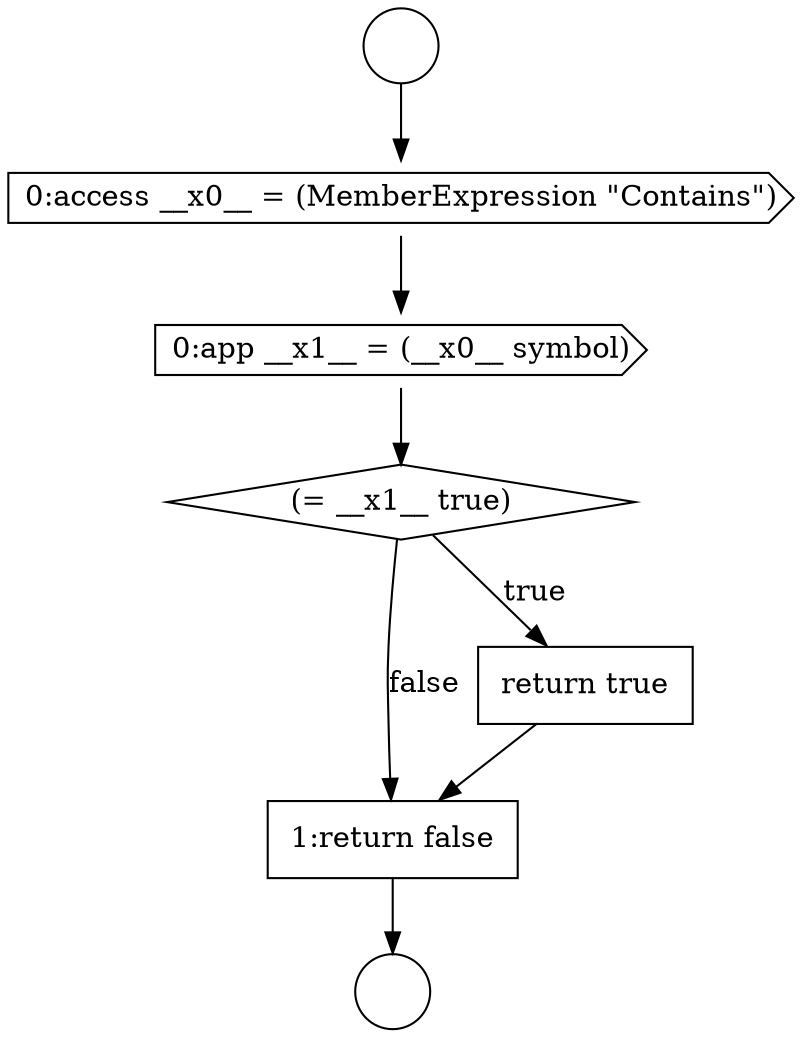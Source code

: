 digraph {
  node4368 [shape=none, margin=0, label=<<font color="black">
    <table border="0" cellborder="1" cellspacing="0" cellpadding="10">
      <tr><td align="left">1:return false</td></tr>
    </table>
  </font>> color="black" fillcolor="white" style=filled]
  node4364 [shape=cds, label=<<font color="black">0:access __x0__ = (MemberExpression &quot;Contains&quot;)</font>> color="black" fillcolor="white" style=filled]
  node4365 [shape=cds, label=<<font color="black">0:app __x1__ = (__x0__ symbol)</font>> color="black" fillcolor="white" style=filled]
  node4362 [shape=circle label=" " color="black" fillcolor="white" style=filled]
  node4366 [shape=diamond, label=<<font color="black">(= __x1__ true)</font>> color="black" fillcolor="white" style=filled]
  node4367 [shape=none, margin=0, label=<<font color="black">
    <table border="0" cellborder="1" cellspacing="0" cellpadding="10">
      <tr><td align="left">return true</td></tr>
    </table>
  </font>> color="black" fillcolor="white" style=filled]
  node4363 [shape=circle label=" " color="black" fillcolor="white" style=filled]
  node4364 -> node4365 [ color="black"]
  node4366 -> node4367 [label=<<font color="black">true</font>> color="black"]
  node4366 -> node4368 [label=<<font color="black">false</font>> color="black"]
  node4365 -> node4366 [ color="black"]
  node4362 -> node4364 [ color="black"]
  node4367 -> node4368 [ color="black"]
  node4368 -> node4363 [ color="black"]
}

